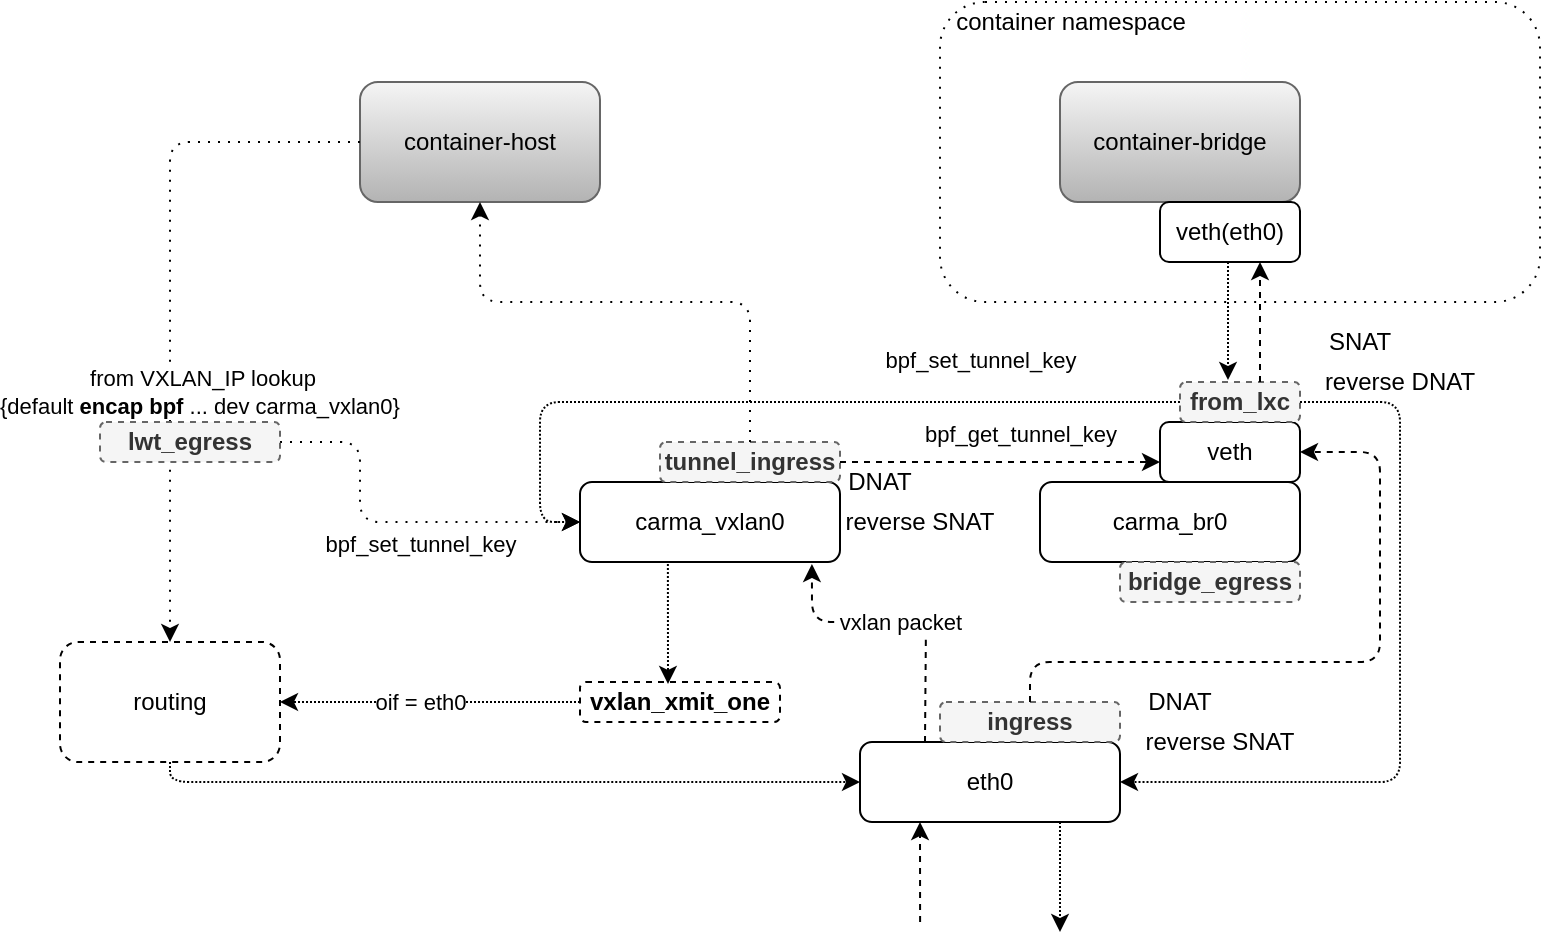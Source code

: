 <mxfile version="13.9.1" type="github"><diagram id="3ursiainwm2NqI8D566L" name="第 1 页"><mxGraphModel dx="2253" dy="714" grid="1" gridSize="10" guides="1" tooltips="1" connect="1" arrows="1" fold="1" page="1" pageScale="1" pageWidth="827" pageHeight="1169" math="0" shadow="0"><root><mxCell id="0"/><mxCell id="1" parent="0"/><mxCell id="ZyEAs82IN00It2auvlQb-13" value="" style="rounded=1;whiteSpace=wrap;html=1;dashed=1;dashPattern=1 4;" parent="1" vertex="1"><mxGeometry x="340" y="120" width="300" height="150" as="geometry"/></mxCell><mxCell id="ZyEAs82IN00It2auvlQb-1" value="container-host" style="rounded=1;whiteSpace=wrap;html=1;gradientColor=#b3b3b3;fillColor=#f5f5f5;strokeColor=#666666;" parent="1" vertex="1"><mxGeometry x="50" y="160" width="120" height="60" as="geometry"/></mxCell><mxCell id="ZyEAs82IN00It2auvlQb-2" value="container-bridge" style="rounded=1;whiteSpace=wrap;html=1;gradientColor=#b3b3b3;fillColor=#f5f5f5;strokeColor=#666666;" parent="1" vertex="1"><mxGeometry x="400" y="160" width="120" height="60" as="geometry"/></mxCell><mxCell id="ZyEAs82IN00It2auvlQb-3" value="carma_br0" style="rounded=1;whiteSpace=wrap;html=1;" parent="1" vertex="1"><mxGeometry x="390" y="360" width="130" height="40" as="geometry"/></mxCell><mxCell id="ZyEAs82IN00It2auvlQb-7" value="veth" style="rounded=1;whiteSpace=wrap;html=1;" parent="1" vertex="1"><mxGeometry x="450" y="330" width="70" height="30" as="geometry"/></mxCell><mxCell id="ZyEAs82IN00It2auvlQb-8" value="veth(eth0)" style="rounded=1;whiteSpace=wrap;html=1;" parent="1" vertex="1"><mxGeometry x="450" y="220" width="70" height="30" as="geometry"/></mxCell><mxCell id="ZyEAs82IN00It2auvlQb-9" value="&lt;b&gt;from_lxc&lt;/b&gt;" style="rounded=1;whiteSpace=wrap;html=1;fillColor=#f5f5f5;strokeColor=#666666;fontColor=#333333;dashed=1;" parent="1" vertex="1"><mxGeometry x="460" y="310" width="60" height="20" as="geometry"/></mxCell><mxCell id="ZyEAs82IN00It2auvlQb-10" value="&lt;b&gt;bridge_egress&lt;/b&gt;" style="rounded=1;whiteSpace=wrap;html=1;fillColor=#f5f5f5;strokeColor=#666666;fontColor=#333333;dashed=1;" parent="1" vertex="1"><mxGeometry x="430" y="400" width="90" height="20" as="geometry"/></mxCell><mxCell id="ZyEAs82IN00It2auvlQb-11" value="eth0" style="rounded=1;whiteSpace=wrap;html=1;" parent="1" vertex="1"><mxGeometry x="300" y="490" width="130" height="40" as="geometry"/></mxCell><mxCell id="ZyEAs82IN00It2auvlQb-12" value="&lt;b&gt;ingress&lt;/b&gt;" style="rounded=1;whiteSpace=wrap;html=1;fillColor=#f5f5f5;strokeColor=#666666;fontColor=#333333;dashed=1;" parent="1" vertex="1"><mxGeometry x="340" y="470" width="90" height="20" as="geometry"/></mxCell><mxCell id="ZyEAs82IN00It2auvlQb-14" value="container namespace" style="text;html=1;align=center;verticalAlign=middle;resizable=0;points=[];autosize=1;" parent="1" vertex="1"><mxGeometry x="340" y="120" width="130" height="20" as="geometry"/></mxCell><mxCell id="ZyEAs82IN00It2auvlQb-16" value="DNAT" style="text;html=1;strokeColor=none;fillColor=none;align=center;verticalAlign=middle;whiteSpace=wrap;rounded=0;dashed=1;" parent="1" vertex="1"><mxGeometry x="440" y="460" width="40" height="20" as="geometry"/></mxCell><mxCell id="ZyEAs82IN00It2auvlQb-17" value="reverse SNAT" style="text;html=1;strokeColor=none;fillColor=none;align=center;verticalAlign=middle;whiteSpace=wrap;rounded=0;dashed=1;" parent="1" vertex="1"><mxGeometry x="440" y="480" width="80" height="20" as="geometry"/></mxCell><mxCell id="ZyEAs82IN00It2auvlQb-18" value="SNAT" style="text;html=1;strokeColor=none;fillColor=none;align=center;verticalAlign=middle;whiteSpace=wrap;rounded=0;dashed=1;" parent="1" vertex="1"><mxGeometry x="530" y="280" width="40" height="20" as="geometry"/></mxCell><mxCell id="ZyEAs82IN00It2auvlQb-19" value="reverse DNAT" style="text;html=1;strokeColor=none;fillColor=none;align=center;verticalAlign=middle;whiteSpace=wrap;rounded=0;dashed=1;" parent="1" vertex="1"><mxGeometry x="530" y="300" width="80" height="20" as="geometry"/></mxCell><mxCell id="ZyEAs82IN00It2auvlQb-20" value="carma_vxlan0" style="rounded=1;whiteSpace=wrap;html=1;" parent="1" vertex="1"><mxGeometry x="160" y="360" width="130" height="40" as="geometry"/></mxCell><mxCell id="ZyEAs82IN00It2auvlQb-21" value="&lt;b&gt;tunnel_ingress&lt;/b&gt;" style="rounded=1;whiteSpace=wrap;html=1;fillColor=#f5f5f5;strokeColor=#666666;fontColor=#333333;dashed=1;" parent="1" vertex="1"><mxGeometry x="200" y="340" width="90" height="20" as="geometry"/></mxCell><mxCell id="ZyEAs82IN00It2auvlQb-22" value="" style="endArrow=classic;html=1;entryX=0.4;entryY=-0.05;entryDx=0;entryDy=0;dashed=1;dashPattern=1 1;entryPerimeter=0;" parent="1" target="ZyEAs82IN00It2auvlQb-9" edge="1"><mxGeometry width="50" height="50" relative="1" as="geometry"><mxPoint x="484" y="250" as="sourcePoint"/><mxPoint x="440" y="360" as="targetPoint"/></mxGeometry></mxCell><mxCell id="ZyEAs82IN00It2auvlQb-23" value="" style="endArrow=classic;html=1;entryX=1;entryY=0.5;entryDx=0;entryDy=0;dashed=1;dashPattern=1 1;exitX=1;exitY=0.5;exitDx=0;exitDy=0;" parent="1" source="ZyEAs82IN00It2auvlQb-9" target="ZyEAs82IN00It2auvlQb-11" edge="1"><mxGeometry width="50" height="50" relative="1" as="geometry"><mxPoint x="515" y="260" as="sourcePoint"/><mxPoint x="515" y="320" as="targetPoint"/><Array as="points"><mxPoint x="570" y="320"/><mxPoint x="570" y="510"/></Array></mxGeometry></mxCell><mxCell id="ZyEAs82IN00It2auvlQb-25" value="" style="endArrow=classic;html=1;entryX=0.75;entryY=0;entryDx=0;entryDy=0;dashed=1;dashPattern=1 1;" parent="1" edge="1"><mxGeometry width="50" height="50" relative="1" as="geometry"><mxPoint x="400" y="530" as="sourcePoint"/><mxPoint x="400" y="585" as="targetPoint"/></mxGeometry></mxCell><mxCell id="ZyEAs82IN00It2auvlQb-26" value="" style="endArrow=classic;html=1;entryX=0;entryY=0.5;entryDx=0;entryDy=0;dashed=1;dashPattern=1 1;exitX=0;exitY=0.5;exitDx=0;exitDy=0;" parent="1" source="ZyEAs82IN00It2auvlQb-9" target="ZyEAs82IN00It2auvlQb-20" edge="1"><mxGeometry width="50" height="50" relative="1" as="geometry"><mxPoint x="515" y="260" as="sourcePoint"/><mxPoint x="160" y="410" as="targetPoint"/><Array as="points"><mxPoint x="380" y="320"/><mxPoint x="140" y="320"/><mxPoint x="140" y="380"/></Array></mxGeometry></mxCell><mxCell id="ZyEAs82IN00It2auvlQb-37" value="bpf_get_tunnel_key" style="edgeLabel;html=1;align=center;verticalAlign=middle;resizable=0;points=[];" parent="ZyEAs82IN00It2auvlQb-26" vertex="1" connectable="0"><mxGeometry x="-0.378" relative="1" as="geometry"><mxPoint x="44" y="16" as="offset"/></mxGeometry></mxCell><mxCell id="ZyEAs82IN00It2auvlQb-29" value="routing" style="rounded=1;whiteSpace=wrap;html=1;dashed=1;" parent="1" vertex="1"><mxGeometry x="-100" y="440" width="110" height="60" as="geometry"/></mxCell><mxCell id="ZyEAs82IN00It2auvlQb-33" value="" style="endArrow=classic;html=1;entryX=0.315;entryY=1;entryDx=0;entryDy=0;dashed=1;entryPerimeter=0;" parent="1" edge="1"><mxGeometry width="50" height="50" relative="1" as="geometry"><mxPoint x="330.05" y="580" as="sourcePoint"/><mxPoint x="330.0" y="530" as="targetPoint"/></mxGeometry></mxCell><mxCell id="ZyEAs82IN00It2auvlQb-34" value="" style="endArrow=classic;html=1;entryX=1;entryY=0.5;entryDx=0;entryDy=0;dashed=1;exitX=0.5;exitY=0;exitDx=0;exitDy=0;" parent="1" source="ZyEAs82IN00It2auvlQb-12" target="ZyEAs82IN00It2auvlQb-7" edge="1"><mxGeometry width="50" height="50" relative="1" as="geometry"><mxPoint x="351" y="590" as="sourcePoint"/><mxPoint x="350.95" y="540" as="targetPoint"/><Array as="points"><mxPoint x="385" y="450"/><mxPoint x="560" y="450"/><mxPoint x="560" y="345"/></Array></mxGeometry></mxCell><mxCell id="ZyEAs82IN00It2auvlQb-35" value="" style="endArrow=classic;html=1;entryX=0.315;entryY=1;entryDx=0;entryDy=0;dashed=1;entryPerimeter=0;" parent="1" edge="1"><mxGeometry width="50" height="50" relative="1" as="geometry"><mxPoint x="500" y="310" as="sourcePoint"/><mxPoint x="500.0" y="250" as="targetPoint"/></mxGeometry></mxCell><mxCell id="ZyEAs82IN00It2auvlQb-36" value="" style="endArrow=classic;html=1;entryX=0.892;entryY=1.025;entryDx=0;entryDy=0;dashed=1;entryPerimeter=0;exitX=0.25;exitY=0;exitDx=0;exitDy=0;" parent="1" source="ZyEAs82IN00It2auvlQb-11" target="ZyEAs82IN00It2auvlQb-20" edge="1"><mxGeometry width="50" height="50" relative="1" as="geometry"><mxPoint x="270.02" y="490" as="sourcePoint"/><mxPoint x="244.5" y="400" as="targetPoint"/><Array as="points"><mxPoint x="333" y="430"/><mxPoint x="276" y="430"/></Array></mxGeometry></mxCell><mxCell id="ZyEAs82IN00It2auvlQb-50" value="vxlan packet" style="edgeLabel;html=1;align=center;verticalAlign=middle;resizable=0;points=[];" parent="ZyEAs82IN00It2auvlQb-36" vertex="1" connectable="0"><mxGeometry x="-0.339" y="22" relative="1" as="geometry"><mxPoint x="9.1" y="-11.82" as="offset"/></mxGeometry></mxCell><mxCell id="ZyEAs82IN00It2auvlQb-38" value="" style="endArrow=classic;html=1;dashed=1;exitX=1;exitY=0.5;exitDx=0;exitDy=0;" parent="1" source="ZyEAs82IN00It2auvlQb-21" edge="1"><mxGeometry width="50" height="50" relative="1" as="geometry"><mxPoint x="351" y="590" as="sourcePoint"/><mxPoint x="450" y="350" as="targetPoint"/><Array as="points"/></mxGeometry></mxCell><mxCell id="ZyEAs82IN00It2auvlQb-40" value="" style="endArrow=classic;html=1;dashed=1;dashPattern=1 4;exitX=0;exitY=0.5;exitDx=0;exitDy=0;" parent="1" source="ZyEAs82IN00It2auvlQb-1" target="ZyEAs82IN00It2auvlQb-29" edge="1"><mxGeometry width="50" height="50" relative="1" as="geometry"><mxPoint x="200" y="220" as="sourcePoint"/><mxPoint x="75" y="350" as="targetPoint"/><Array as="points"><mxPoint x="-45" y="190"/></Array></mxGeometry></mxCell><mxCell id="Ei4ObJxhF2hAlxPR4WzS-19" value="from VXLAN_IP lookup &lt;br&gt;{default &lt;b&gt;encap bpf&amp;nbsp;&lt;/b&gt;... dev carma_vxlan0}&amp;nbsp;" style="edgeLabel;html=1;align=center;verticalAlign=middle;resizable=0;points=[];" parent="ZyEAs82IN00It2auvlQb-40" vertex="1" connectable="0"><mxGeometry x="0.255" relative="1" as="geometry"><mxPoint x="16.21" y="3" as="offset"/></mxGeometry></mxCell><mxCell id="ZyEAs82IN00It2auvlQb-44" value="" style="endArrow=classic;html=1;entryX=0.5;entryY=1;entryDx=0;entryDy=0;dashed=1;dashPattern=1 4;exitX=0.5;exitY=0;exitDx=0;exitDy=0;" parent="1" source="ZyEAs82IN00It2auvlQb-21" target="ZyEAs82IN00It2auvlQb-1" edge="1"><mxGeometry width="50" height="50" relative="1" as="geometry"><mxPoint x="150" y="200" as="sourcePoint"/><mxPoint x="85" y="340" as="targetPoint"/><Array as="points"><mxPoint x="245" y="270"/><mxPoint x="110" y="270"/></Array></mxGeometry></mxCell><mxCell id="ZyEAs82IN00It2auvlQb-48" value="DNAT" style="text;html=1;strokeColor=none;fillColor=none;align=center;verticalAlign=middle;whiteSpace=wrap;rounded=0;dashed=1;" parent="1" vertex="1"><mxGeometry x="290" y="350" width="40" height="20" as="geometry"/></mxCell><mxCell id="ZyEAs82IN00It2auvlQb-49" value="reverse SNAT" style="text;html=1;strokeColor=none;fillColor=none;align=center;verticalAlign=middle;whiteSpace=wrap;rounded=0;dashed=1;" parent="1" vertex="1"><mxGeometry x="290" y="370" width="80" height="20" as="geometry"/></mxCell><mxCell id="Ei4ObJxhF2hAlxPR4WzS-3" value="&lt;b&gt;vxlan_xmit_one&lt;/b&gt;" style="rounded=1;whiteSpace=wrap;html=1;dashed=1;" parent="1" vertex="1"><mxGeometry x="160" y="460" width="100" height="20" as="geometry"/></mxCell><mxCell id="Ei4ObJxhF2hAlxPR4WzS-4" value="" style="endArrow=classic;html=1;dashed=1;dashPattern=1 1;entryX=0.44;entryY=0.05;entryDx=0;entryDy=0;entryPerimeter=0;exitX=0.338;exitY=1.025;exitDx=0;exitDy=0;exitPerimeter=0;" parent="1" target="Ei4ObJxhF2hAlxPR4WzS-3" edge="1" source="ZyEAs82IN00It2auvlQb-20"><mxGeometry width="50" height="50" relative="1" as="geometry"><mxPoint x="204" y="420" as="sourcePoint"/><mxPoint x="205" y="450" as="targetPoint"/></mxGeometry></mxCell><mxCell id="Ei4ObJxhF2hAlxPR4WzS-20" value="bpf_set_tunnel_key" style="edgeLabel;html=1;align=center;verticalAlign=middle;resizable=0;points=[];" parent="Ei4ObJxhF2hAlxPR4WzS-4" vertex="1" connectable="0"><mxGeometry x="-0.22" y="1" relative="1" as="geometry"><mxPoint x="155" y="-126" as="offset"/></mxGeometry></mxCell><mxCell id="tX3XKmr9VPuZSFnn8rSq-2" value="bpf_set_tunnel_key" style="edgeLabel;html=1;align=center;verticalAlign=middle;resizable=0;points=[];" vertex="1" connectable="0" parent="Ei4ObJxhF2hAlxPR4WzS-4"><mxGeometry x="-0.22" y="1" relative="1" as="geometry"><mxPoint x="-125" y="-34" as="offset"/></mxGeometry></mxCell><mxCell id="Ei4ObJxhF2hAlxPR4WzS-7" value="" style="endArrow=classic;html=1;entryX=1;entryY=0.5;entryDx=0;entryDy=0;dashed=1;dashPattern=1 1;exitX=0;exitY=0.5;exitDx=0;exitDy=0;" parent="1" source="Ei4ObJxhF2hAlxPR4WzS-3" target="ZyEAs82IN00It2auvlQb-29" edge="1"><mxGeometry width="50" height="50" relative="1" as="geometry"><mxPoint x="130" y="460" as="sourcePoint"/><mxPoint x="130" y="515" as="targetPoint"/></mxGeometry></mxCell><mxCell id="Ei4ObJxhF2hAlxPR4WzS-21" value="oif = eth0" style="edgeLabel;html=1;align=center;verticalAlign=middle;resizable=0;points=[];" parent="Ei4ObJxhF2hAlxPR4WzS-7" vertex="1" connectable="0"><mxGeometry x="0.187" y="1" relative="1" as="geometry"><mxPoint x="9" y="-1" as="offset"/></mxGeometry></mxCell><mxCell id="Ei4ObJxhF2hAlxPR4WzS-8" value="" style="endArrow=classic;html=1;entryX=0;entryY=0.5;entryDx=0;entryDy=0;dashed=1;dashPattern=1 1;exitX=0.5;exitY=1;exitDx=0;exitDy=0;" parent="1" source="ZyEAs82IN00It2auvlQb-29" target="ZyEAs82IN00It2auvlQb-11" edge="1"><mxGeometry width="50" height="50" relative="1" as="geometry"><mxPoint x="170" y="470" as="sourcePoint"/><mxPoint x="90" y="470" as="targetPoint"/><Array as="points"><mxPoint x="-45" y="510"/></Array></mxGeometry></mxCell><mxCell id="Ei4ObJxhF2hAlxPR4WzS-9" value="" style="endArrow=classic;html=1;dashed=1;dashPattern=1 4;exitX=1;exitY=0.5;exitDx=0;exitDy=0;entryX=0;entryY=0.5;entryDx=0;entryDy=0;" parent="1" source="tX3XKmr9VPuZSFnn8rSq-1" target="ZyEAs82IN00It2auvlQb-20" edge="1"><mxGeometry width="50" height="50" relative="1" as="geometry"><mxPoint x="150" y="200" as="sourcePoint"/><mxPoint x="160" y="410" as="targetPoint"/><Array as="points"><mxPoint x="50" y="340"/><mxPoint x="50" y="380"/></Array></mxGeometry></mxCell><mxCell id="tX3XKmr9VPuZSFnn8rSq-1" value="&lt;b&gt;lwt_egress&lt;/b&gt;" style="rounded=1;whiteSpace=wrap;html=1;fillColor=#f5f5f5;strokeColor=#666666;fontColor=#333333;dashed=1;" vertex="1" parent="1"><mxGeometry x="-80" y="330" width="90" height="20" as="geometry"/></mxCell></root></mxGraphModel></diagram></mxfile>